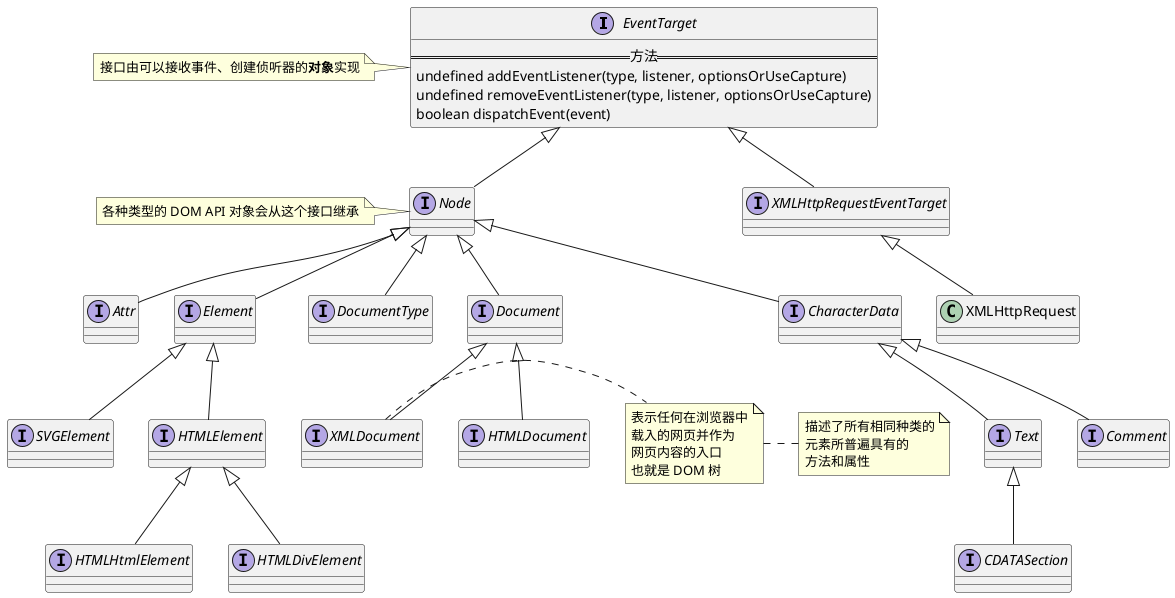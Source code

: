 @startuml DOM
    interface EventTarget {
        == 方法 ==
        undefined addEventListener(type, listener, optionsOrUseCapture)
        undefined removeEventListener(type, listener, optionsOrUseCapture)
        boolean dispatchEvent(event)
    }
    note left: 接口由可以接收事件、创建侦听器的<b>对象</b>实现
    ' interface CustomEvent {}
    ' interface NodeList {}
    ' interface NamedNodeMap {}
    interface XMLHttpRequestEventTarget {}
    class XMLHttpRequest {}
    interface Node {}
    note left: 各种类型的 DOM API 对象会从这个接口继承
    interface CharacterData {}
    interface Attr {}
    interface Element {}
    interface DocumentType {}
    interface Document {}
    ' interface ProcessingInstruction {}
    ' interface Notation {}
    ' interface Entity {}
    ' interface EntityReference {}

    interface Text {}
    interface Comment {}

    interface CDATASection {}

    interface SVGElement {}
    interface HTMLElement {}
    interface HTMLHtmlElement {}
    interface HTMLDivElement {}

    interface HTMLDocument {}
    interface XMLDocument {}

    EventTarget <|-- XMLHttpRequestEventTarget
    EventTarget <|-- Node
    
    XMLHttpRequestEventTarget <|-- XMLHttpRequest
    Node <|-- Document
    note right: 表示任何在浏览器中\n载入的网页并作为\n网页内容的入口\n也就是 DOM 树
    Node <|-- Element
    note right: 描述了所有相同种类的\n元素所普遍具有的\n方法和属性
    Element <|-- SVGElement
    Element <|-- HTMLElement
    HTMLElement <|-- HTMLHtmlElement
    HTMLElement <|-- HTMLDivElement
    Node <|-- Attr
    Node <|-- CharacterData
    Node <|-- DocumentType
    ' Node <|-- ProcessingInstruction
    ' Node <|-- Notation
    ' Node <|-- Entity
    ' Node <|-- EntityReference

    Document <|-- HTMLDocument
    Document <|-- XMLDocument

    CharacterData <|-- Text
    CharacterData <|-- Comment

    Text <|-- CDATASection

@enduml